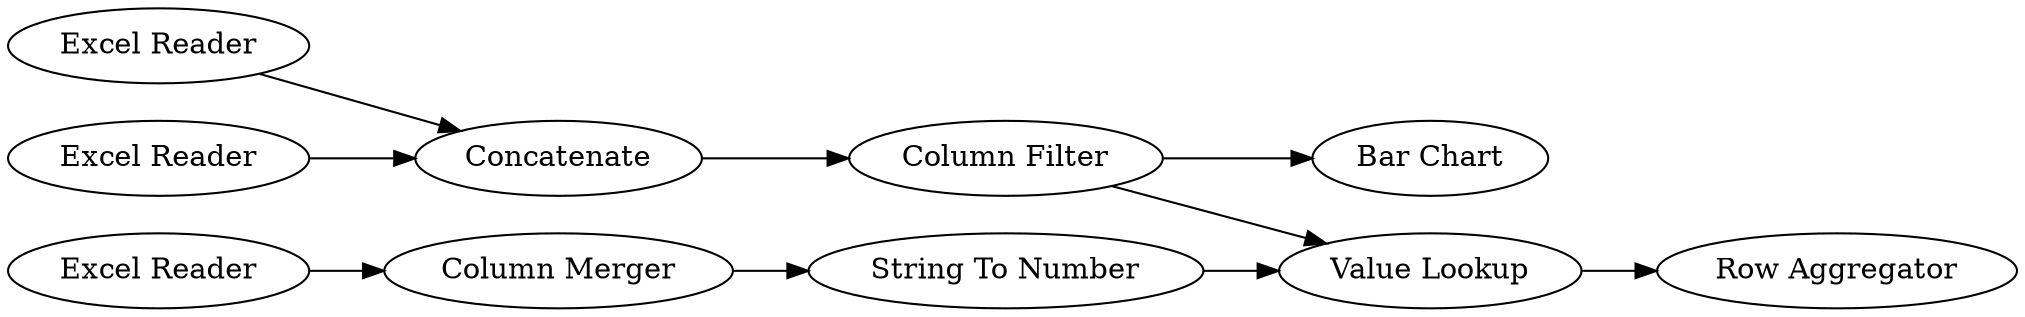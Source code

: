 digraph {
	1 [label="Excel Reader"]
	2 [label="Excel Reader"]
	3 [label=Concatenate]
	4 [label="Column Filter"]
	5 [label="Excel Reader"]
	6 [label="Column Merger"]
	7 [label="Value Lookup"]
	8 [label="Row Aggregator"]
	9 [label="String To Number"]
	10 [label="Bar Chart"]
	1 -> 3
	2 -> 3
	3 -> 4
	4 -> 7
	4 -> 10
	5 -> 6
	6 -> 9
	7 -> 8
	9 -> 7
	rankdir=LR
}
